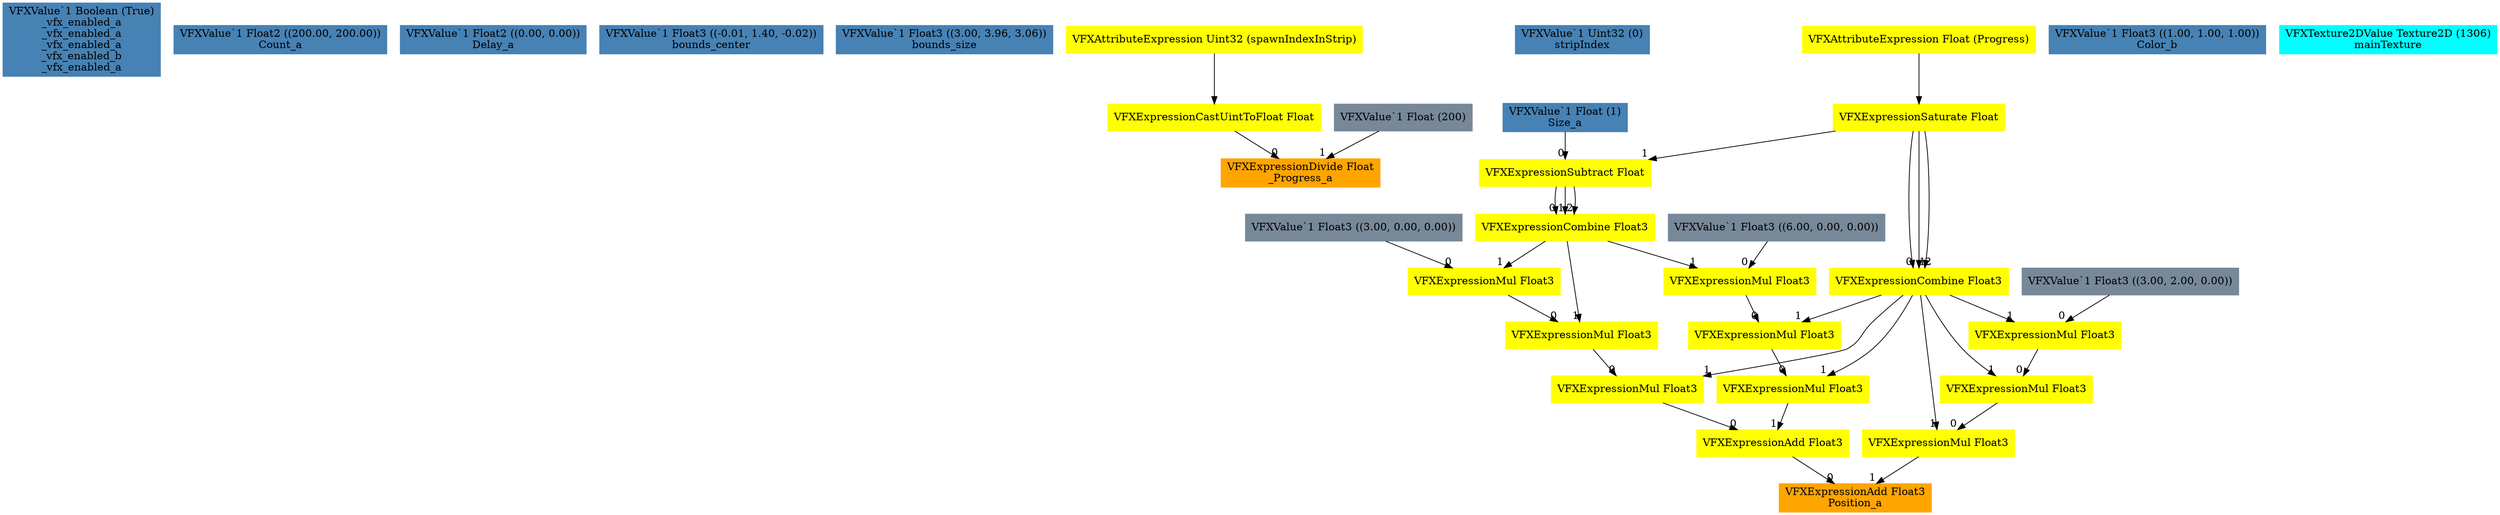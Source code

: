digraph G {
node0 [shape="box" color="steelblue" style="filled" label="VFXValue`1 Boolean (True)
_vfx_enabled_a
_vfx_enabled_a
_vfx_enabled_a
_vfx_enabled_b
_vfx_enabled_a"]
node1 [shape="box" color="steelblue" style="filled" label="VFXValue`1 Float2 ((200.00, 200.00))
Count_a"]
node2 [shape="box" color="steelblue" style="filled" label="VFXValue`1 Float2 ((0.00, 0.00))
Delay_a"]
node3 [shape="box" color="steelblue" style="filled" label="VFXValue`1 Float3 ((-0.01, 1.40, -0.02))
bounds_center"]
node4 [shape="box" color="steelblue" style="filled" label="VFXValue`1 Float3 ((3.00, 3.96, 3.06))
bounds_size"]
node5 [shape="box" color="orange" style="filled" label="VFXExpressionDivide Float
_Progress_a"]
node6 [shape="box" color="yellow" style="filled" label="VFXExpressionCastUintToFloat Float"]
node7 [shape="box" color="yellow" style="filled" label="VFXAttributeExpression Uint32 (spawnIndexInStrip)"]
node8 [shape="box" color="lightslategray" style="filled" label="VFXValue`1 Float (200)"]
node9 [shape="box" color="steelblue" style="filled" label="VFXValue`1 Uint32 (0)
stripIndex"]
node10 [shape="box" color="orange" style="filled" label="VFXExpressionAdd Float3
Position_a"]
node11 [shape="box" color="yellow" style="filled" label="VFXExpressionAdd Float3"]
node12 [shape="box" color="yellow" style="filled" label="VFXExpressionMul Float3"]
node13 [shape="box" color="yellow" style="filled" label="VFXExpressionMul Float3"]
node14 [shape="box" color="yellow" style="filled" label="VFXExpressionMul Float3"]
node15 [shape="box" color="lightslategray" style="filled" label="VFXValue`1 Float3 ((3.00, 0.00, 0.00))"]
node16 [shape="box" color="yellow" style="filled" label="VFXExpressionCombine Float3"]
node17 [shape="box" color="yellow" style="filled" label="VFXExpressionSubtract Float"]
node18 [shape="box" color="steelblue" style="filled" label="VFXValue`1 Float (1)
Size_a"]
node19 [shape="box" color="yellow" style="filled" label="VFXExpressionSaturate Float"]
node20 [shape="box" color="yellow" style="filled" label="VFXAttributeExpression Float (Progress)"]
node21 [shape="box" color="yellow" style="filled" label="VFXExpressionCombine Float3"]
node22 [shape="box" color="yellow" style="filled" label="VFXExpressionMul Float3"]
node23 [shape="box" color="yellow" style="filled" label="VFXExpressionMul Float3"]
node24 [shape="box" color="yellow" style="filled" label="VFXExpressionMul Float3"]
node25 [shape="box" color="lightslategray" style="filled" label="VFXValue`1 Float3 ((6.00, 0.00, 0.00))"]
node26 [shape="box" color="yellow" style="filled" label="VFXExpressionMul Float3"]
node27 [shape="box" color="yellow" style="filled" label="VFXExpressionMul Float3"]
node28 [shape="box" color="yellow" style="filled" label="VFXExpressionMul Float3"]
node29 [shape="box" color="lightslategray" style="filled" label="VFXValue`1 Float3 ((3.00, 2.00, 0.00))"]
node30 [shape="box" color="steelblue" style="filled" label="VFXValue`1 Float3 ((1.00, 1.00, 1.00))
Color_b"]
node31 [shape="box" color="cyan" style="filled" label="VFXTexture2DValue Texture2D (1306)
mainTexture"]
node6 -> node5 [headlabel="0"]
node8 -> node5 [headlabel="1"]
node7 -> node6 
node11 -> node10 [headlabel="0"]
node26 -> node10 [headlabel="1"]
node12 -> node11 [headlabel="0"]
node22 -> node11 [headlabel="1"]
node13 -> node12 [headlabel="0"]
node21 -> node12 [headlabel="1"]
node14 -> node13 [headlabel="0"]
node16 -> node13 [headlabel="1"]
node15 -> node14 [headlabel="0"]
node16 -> node14 [headlabel="1"]
node17 -> node16 [headlabel="0"]
node17 -> node16 [headlabel="1"]
node17 -> node16 [headlabel="2"]
node18 -> node17 [headlabel="0"]
node19 -> node17 [headlabel="1"]
node20 -> node19 
node19 -> node21 [headlabel="0"]
node19 -> node21 [headlabel="1"]
node19 -> node21 [headlabel="2"]
node23 -> node22 [headlabel="0"]
node21 -> node22 [headlabel="1"]
node24 -> node23 [headlabel="0"]
node21 -> node23 [headlabel="1"]
node25 -> node24 [headlabel="0"]
node16 -> node24 [headlabel="1"]
node27 -> node26 [headlabel="0"]
node21 -> node26 [headlabel="1"]
node28 -> node27 [headlabel="0"]
node21 -> node27 [headlabel="1"]
node29 -> node28 [headlabel="0"]
node21 -> node28 [headlabel="1"]
}
